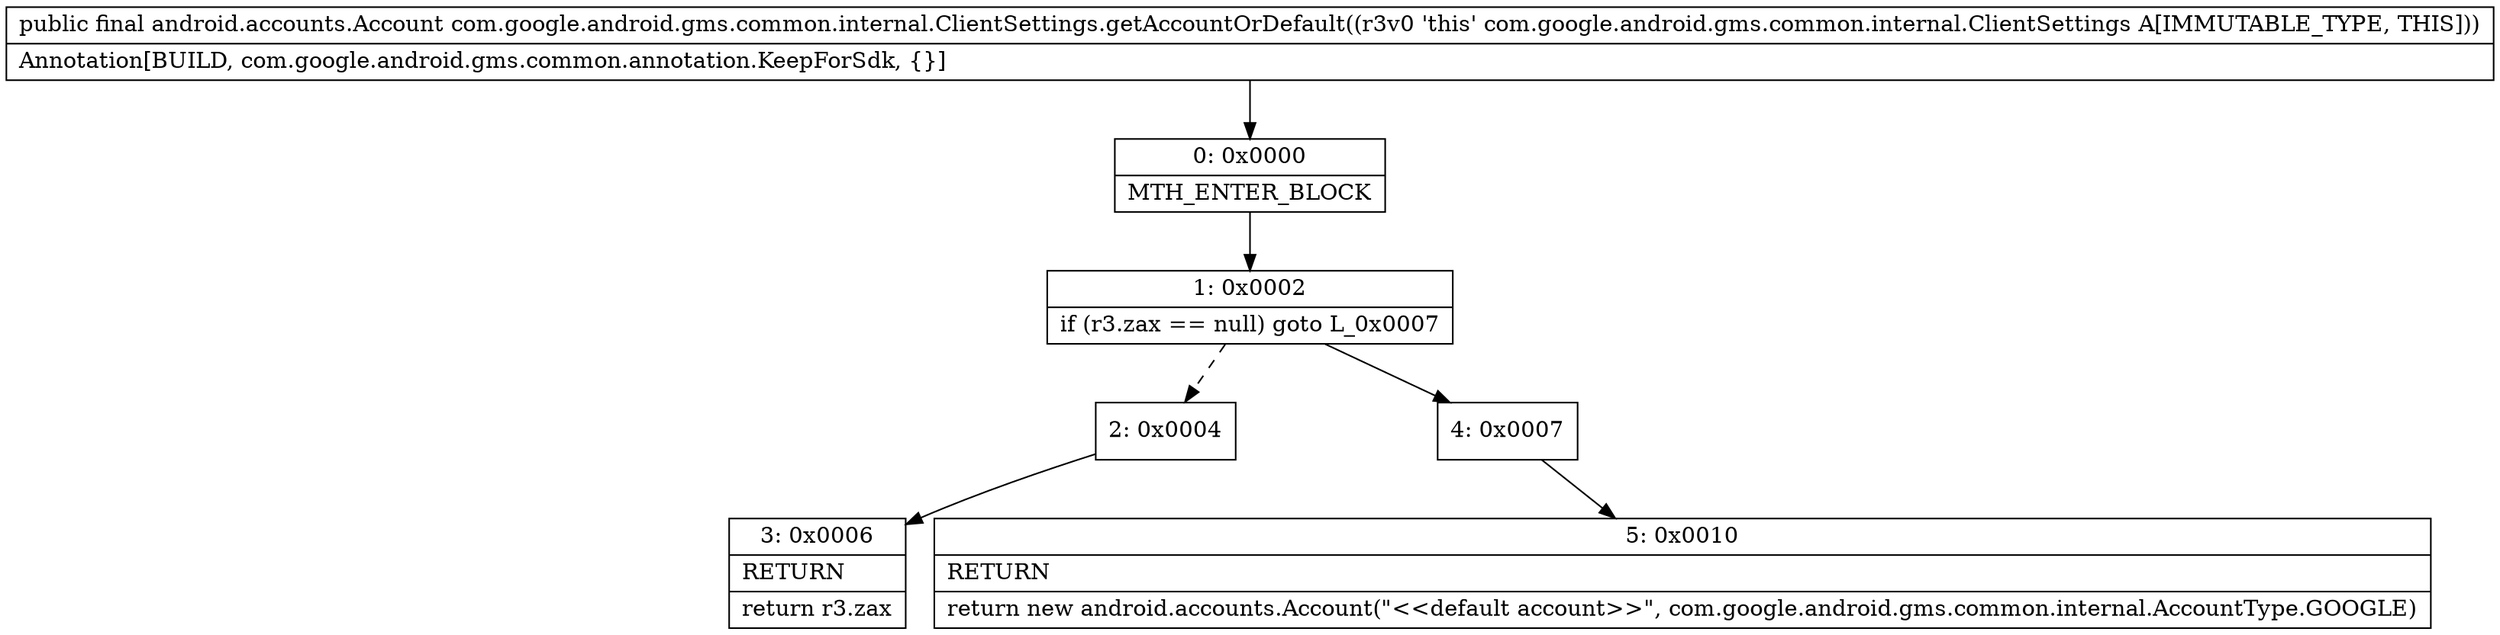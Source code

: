 digraph "CFG forcom.google.android.gms.common.internal.ClientSettings.getAccountOrDefault()Landroid\/accounts\/Account;" {
Node_0 [shape=record,label="{0\:\ 0x0000|MTH_ENTER_BLOCK\l}"];
Node_1 [shape=record,label="{1\:\ 0x0002|if (r3.zax == null) goto L_0x0007\l}"];
Node_2 [shape=record,label="{2\:\ 0x0004}"];
Node_3 [shape=record,label="{3\:\ 0x0006|RETURN\l|return r3.zax\l}"];
Node_4 [shape=record,label="{4\:\ 0x0007}"];
Node_5 [shape=record,label="{5\:\ 0x0010|RETURN\l|return new android.accounts.Account(\"\<\<default account\>\>\", com.google.android.gms.common.internal.AccountType.GOOGLE)\l}"];
MethodNode[shape=record,label="{public final android.accounts.Account com.google.android.gms.common.internal.ClientSettings.getAccountOrDefault((r3v0 'this' com.google.android.gms.common.internal.ClientSettings A[IMMUTABLE_TYPE, THIS]))  | Annotation[BUILD, com.google.android.gms.common.annotation.KeepForSdk, \{\}]\l}"];
MethodNode -> Node_0;
Node_0 -> Node_1;
Node_1 -> Node_2[style=dashed];
Node_1 -> Node_4;
Node_2 -> Node_3;
Node_4 -> Node_5;
}

